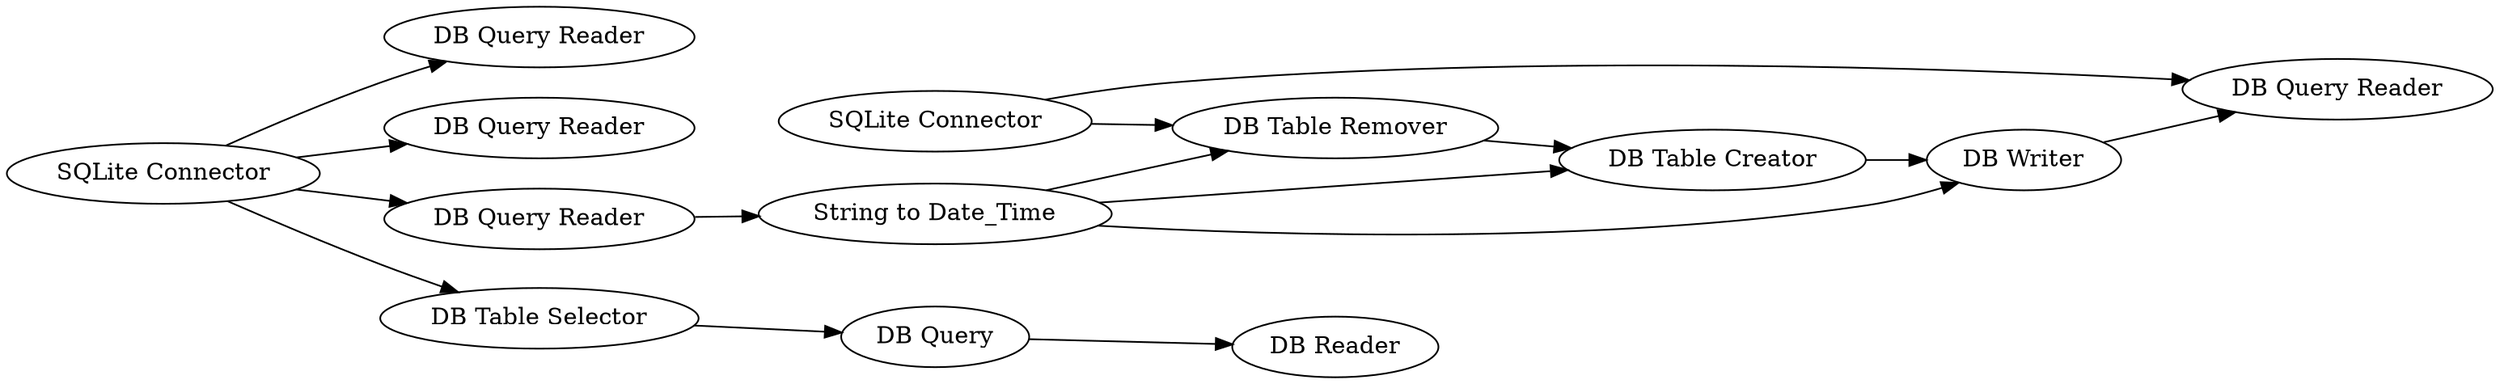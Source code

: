 digraph {
	1 [label="SQLite Connector"]
	2 [label="DB Query Reader"]
	3 [label="DB Query Reader"]
	4 [label="DB Query Reader"]
	5 [label="String to Date_Time"]
	6 [label="DB Table Selector"]
	7 [label="DB Query"]
	8 [label="DB Reader"]
	9 [label="SQLite Connector"]
	10 [label="DB Table Creator"]
	11 [label="DB Writer"]
	12 [label="DB Table Remover"]
	13 [label="DB Query Reader"]
	1 -> 3
	1 -> 2
	1 -> 4
	1 -> 6
	4 -> 5
	5 -> 12
	5 -> 11
	5 -> 10
	6 -> 7
	7 -> 8
	9 -> 13
	9 -> 12
	10 -> 11
	11 -> 13
	12 -> 10
	rankdir=LR
}
